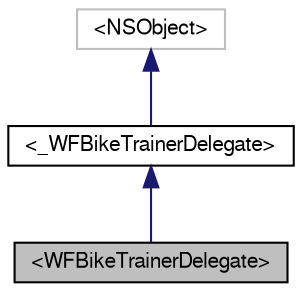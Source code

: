 digraph "&lt;WFBikeTrainerDelegate&gt;"
{
  edge [fontname="FreeSans",fontsize="10",labelfontname="FreeSans",labelfontsize="10"];
  node [fontname="FreeSans",fontsize="10",shape=record];
  Node1 [label="\<WFBikeTrainerDelegate\>",height=0.2,width=0.4,color="black", fillcolor="grey75", style="filled", fontcolor="black"];
  Node2 -> Node1 [dir="back",color="midnightblue",fontsize="10",style="solid",fontname="FreeSans"];
  Node2 [label="\<_WFBikeTrainerDelegate\>",height=0.2,width=0.4,color="black", fillcolor="white", style="filled",URL="$protocol___w_f_bike_trainer_delegate-p.html"];
  Node3 -> Node2 [dir="back",color="midnightblue",fontsize="10",style="solid",fontname="FreeSans"];
  Node3 [label="\<NSObject\>",height=0.2,width=0.4,color="grey75", fillcolor="white", style="filled"];
}
